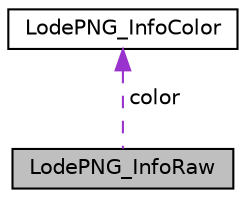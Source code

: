 digraph "LodePNG_InfoRaw"
{
 // INTERACTIVE_SVG=YES
  edge [fontname="Helvetica",fontsize="10",labelfontname="Helvetica",labelfontsize="10"];
  node [fontname="Helvetica",fontsize="10",shape=record];
  Node1 [label="LodePNG_InfoRaw",height=0.2,width=0.4,color="black", fillcolor="grey75", style="filled", fontcolor="black"];
  Node2 -> Node1 [dir="back",color="darkorchid3",fontsize="10",style="dashed",label=" color" ,fontname="Helvetica"];
  Node2 [label="LodePNG_InfoColor",height=0.2,width=0.4,color="black", fillcolor="white", style="filled",URL="$d5/d0f/struct_lode_p_n_g___info_color.html"];
}
